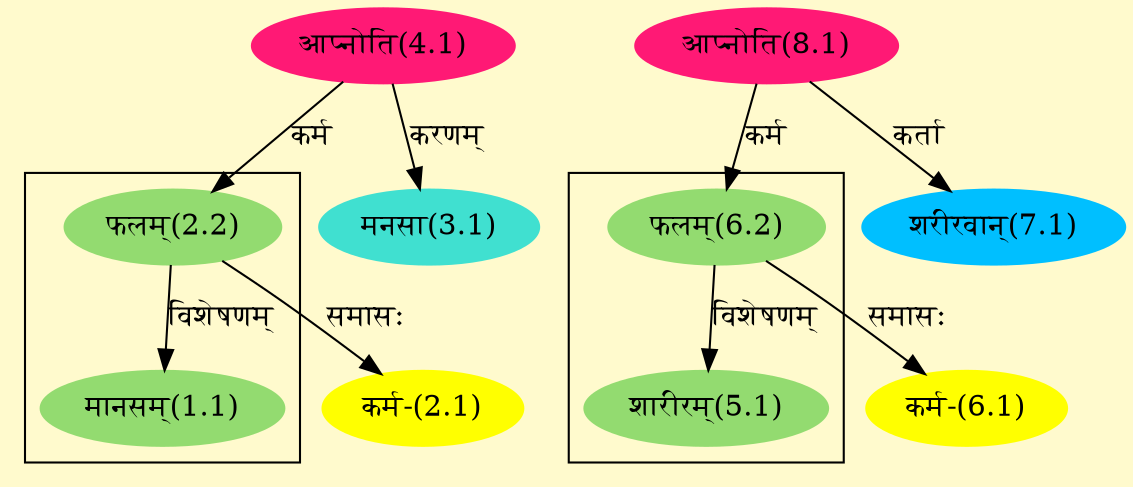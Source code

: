 digraph G{
rankdir=BT;
 compound=true;
 bgcolor="lemonchiffon1";

subgraph cluster_1{
Node1_1 [style=filled, color="#93DB70" label = "मानसम्(1.1)"]
Node2_2 [style=filled, color="#93DB70" label = "फलम्(2.2)"]

}

subgraph cluster_2{
Node5_1 [style=filled, color="#93DB70" label = "शारीरम्(5.1)"]
Node6_2 [style=filled, color="#93DB70" label = "फलम्(6.2)"]

}
Node2_1 [style=filled, color="#FFFF00" label = "कर्म-(2.1)"]
Node2_2 [style=filled, color="#93DB70" label = "फलम्(2.2)"]
Node4_1 [style=filled, color="#FF1975" label = "आप्नोति(4.1)"]
Node3_1 [style=filled, color="#40E0D0" label = "मनसा(3.1)"]
Node1_1 [style=filled, color="#93DB70" label = "मानसम्(1.1)"]
Node [style=filled, color="" label = "()"]
Node6_1 [style=filled, color="#FFFF00" label = "कर्म-(6.1)"]
Node6_2 [style=filled, color="#93DB70" label = "फलम्(6.2)"]
Node8_1 [style=filled, color="#FF1975" label = "आप्नोति(8.1)"]
Node7_1 [style=filled, color="#00BFFF" label = "शरीरवान्(7.1)"]
Node5_1 [style=filled, color="#93DB70" label = "शारीरम्(5.1)"]
/* Start of Relations section */

Node1_1 -> Node2_2 [  label="विशेषणम्"  dir="back" ]
Node2_1 -> Node2_2 [  label="समासः"  dir="back" ]
Node2_2 -> Node4_1 [  label="कर्म"  dir="back" ]
Node3_1 -> Node4_1 [  label="करणम्"  dir="back" ]
Node5_1 -> Node6_2 [  label="विशेषणम्"  dir="back" ]
Node6_1 -> Node6_2 [  label="समासः"  dir="back" ]
Node6_2 -> Node8_1 [  label="कर्म"  dir="back" ]
Node7_1 -> Node8_1 [  label="कर्ता"  dir="back" ]
}
